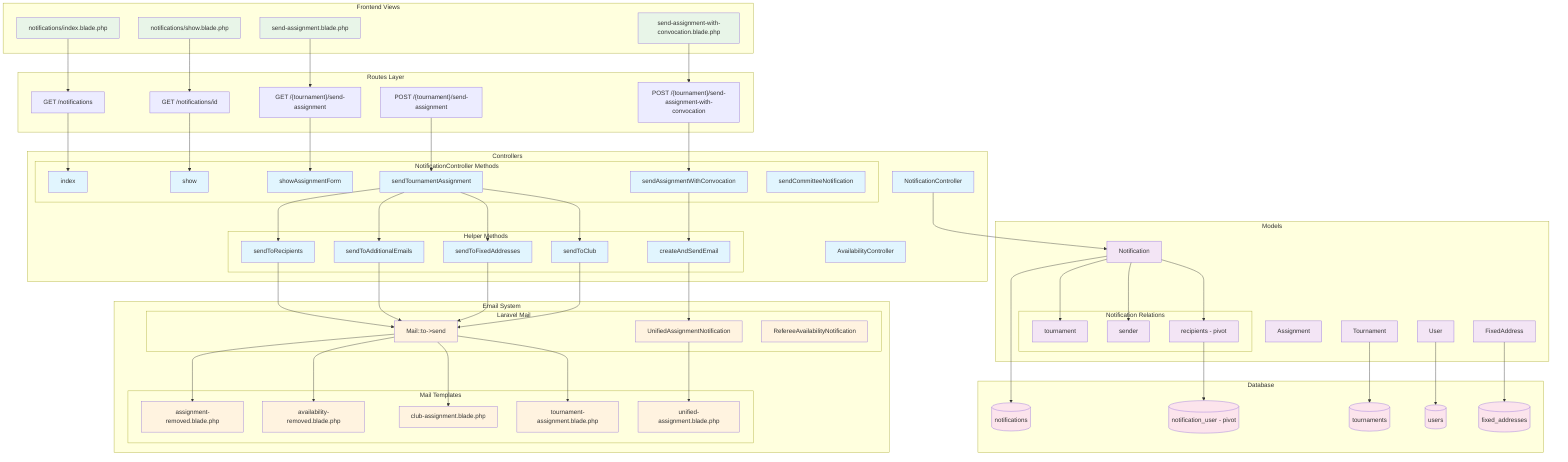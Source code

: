 graph TB
    subgraph "Frontend Views"
        V1[send-assignment.blade.php]
        V2[send-assignment-with-convocation.blade.php]
        V3[notifications/index.blade.php]
        V4[notifications/show.blade.php]
    end

    subgraph "Routes Layer"
        R1[GET /notifications]
        R2[GET /notifications/id]
        R3["GET /{tournament}/send-assignment"]
        R4["POST /{tournament}/send-assignment"]
        R5["POST /{tournament}/send-assignment-with-convocation"]
    end

    subgraph "Controllers"
        NC[NotificationController]
        AC[AvailabilityController]

        subgraph "NotificationController Methods"
            NC1[index]
            NC2[show]
            NC3[showAssignmentForm]
            NC4[sendTournamentAssignment]
            NC5[sendAssignmentWithConvocation]
            NC6[sendCommitteeNotification]
        end

        subgraph "Helper Methods"
            H1[sendToRecipients]
            H2[sendToAdditionalEmails]
            H3[sendToFixedAddresses]
            H4[sendToClub]
            H5[createAndSendEmail]
        end
    end

    subgraph "Models"
        M1[Notification]
        M2[Tournament]
        M3[User]
        M4[FixedAddress]
        M5[Assignment]

        subgraph "Notification Relations"
            NR1[tournament]
            NR2[sender]
            NR3[recipients - pivot]
        end
    end

    %% EMAIL LAYER
    subgraph "Email System"
        subgraph "Mail Templates"
            MT1[assignment-removed.blade.php]
            MT2[availability-removed.blade.php]
            MT3[club-assignment.blade.php]
            MT4[tournament-assignment.blade.php]
            MT5[unified-assignment.blade.php]
        end

        subgraph "Laravel Mail"
            LM1[Mail::to->send]
            LM2[UnifiedAssignmentNotification]
            LM3[RefereeAvailabilityNotification]
        end
    end

    subgraph "Database"
        DB1[(notifications)]
        DB2[(notification_user - pivot)]
        DB3[(tournaments)]
        DB4[(users)]
        DB5[(fixed_addresses)]
    end

    V1 --> R3
    V2 --> R5
    V3 --> R1
    V4 --> R2

    R1 --> NC1
    R2 --> NC2
    R3 --> NC3
    R4 --> NC4
    R5 --> NC5

    NC4 --> H1
    NC4 --> H2
    NC4 --> H3
    NC4 --> H4
    NC5 --> H5

    H1 --> LM1
    H2 --> LM1
    H3 --> LM1
    H4 --> LM1
    H5 --> LM2

    NC --> M1
    M1 --> NR1
    M1 --> NR2
    M1 --> NR3

    LM1 --> MT1
    LM1 --> MT2
    LM1 --> MT3
    LM1 --> MT4
    LM2 --> MT5

    M1 --> DB1
    NR3 --> DB2
    M2 --> DB3
    M3 --> DB4
    M4 --> DB5

    %% STYLING
    classDef controller fill:#e1f5fe
    classDef model fill:#f3e5f5
    classDef view fill:#e8f5e8
    classDef email fill:#fff3e0
    classDef database fill:#fce4ec

    class NC,AC,NC1,NC2,NC3,NC4,NC5,NC6,H1,H2,H3,H4,H5 controller
    class M1,M2,M3,M4,M5,NR1,NR2,NR3 model
    class V1,V2,V3,V4 view
    class MT1,MT2,MT3,MT4,MT5,LM1,LM2,LM3 email
    class DB1,DB2,DB3,DB4,DB5 database
